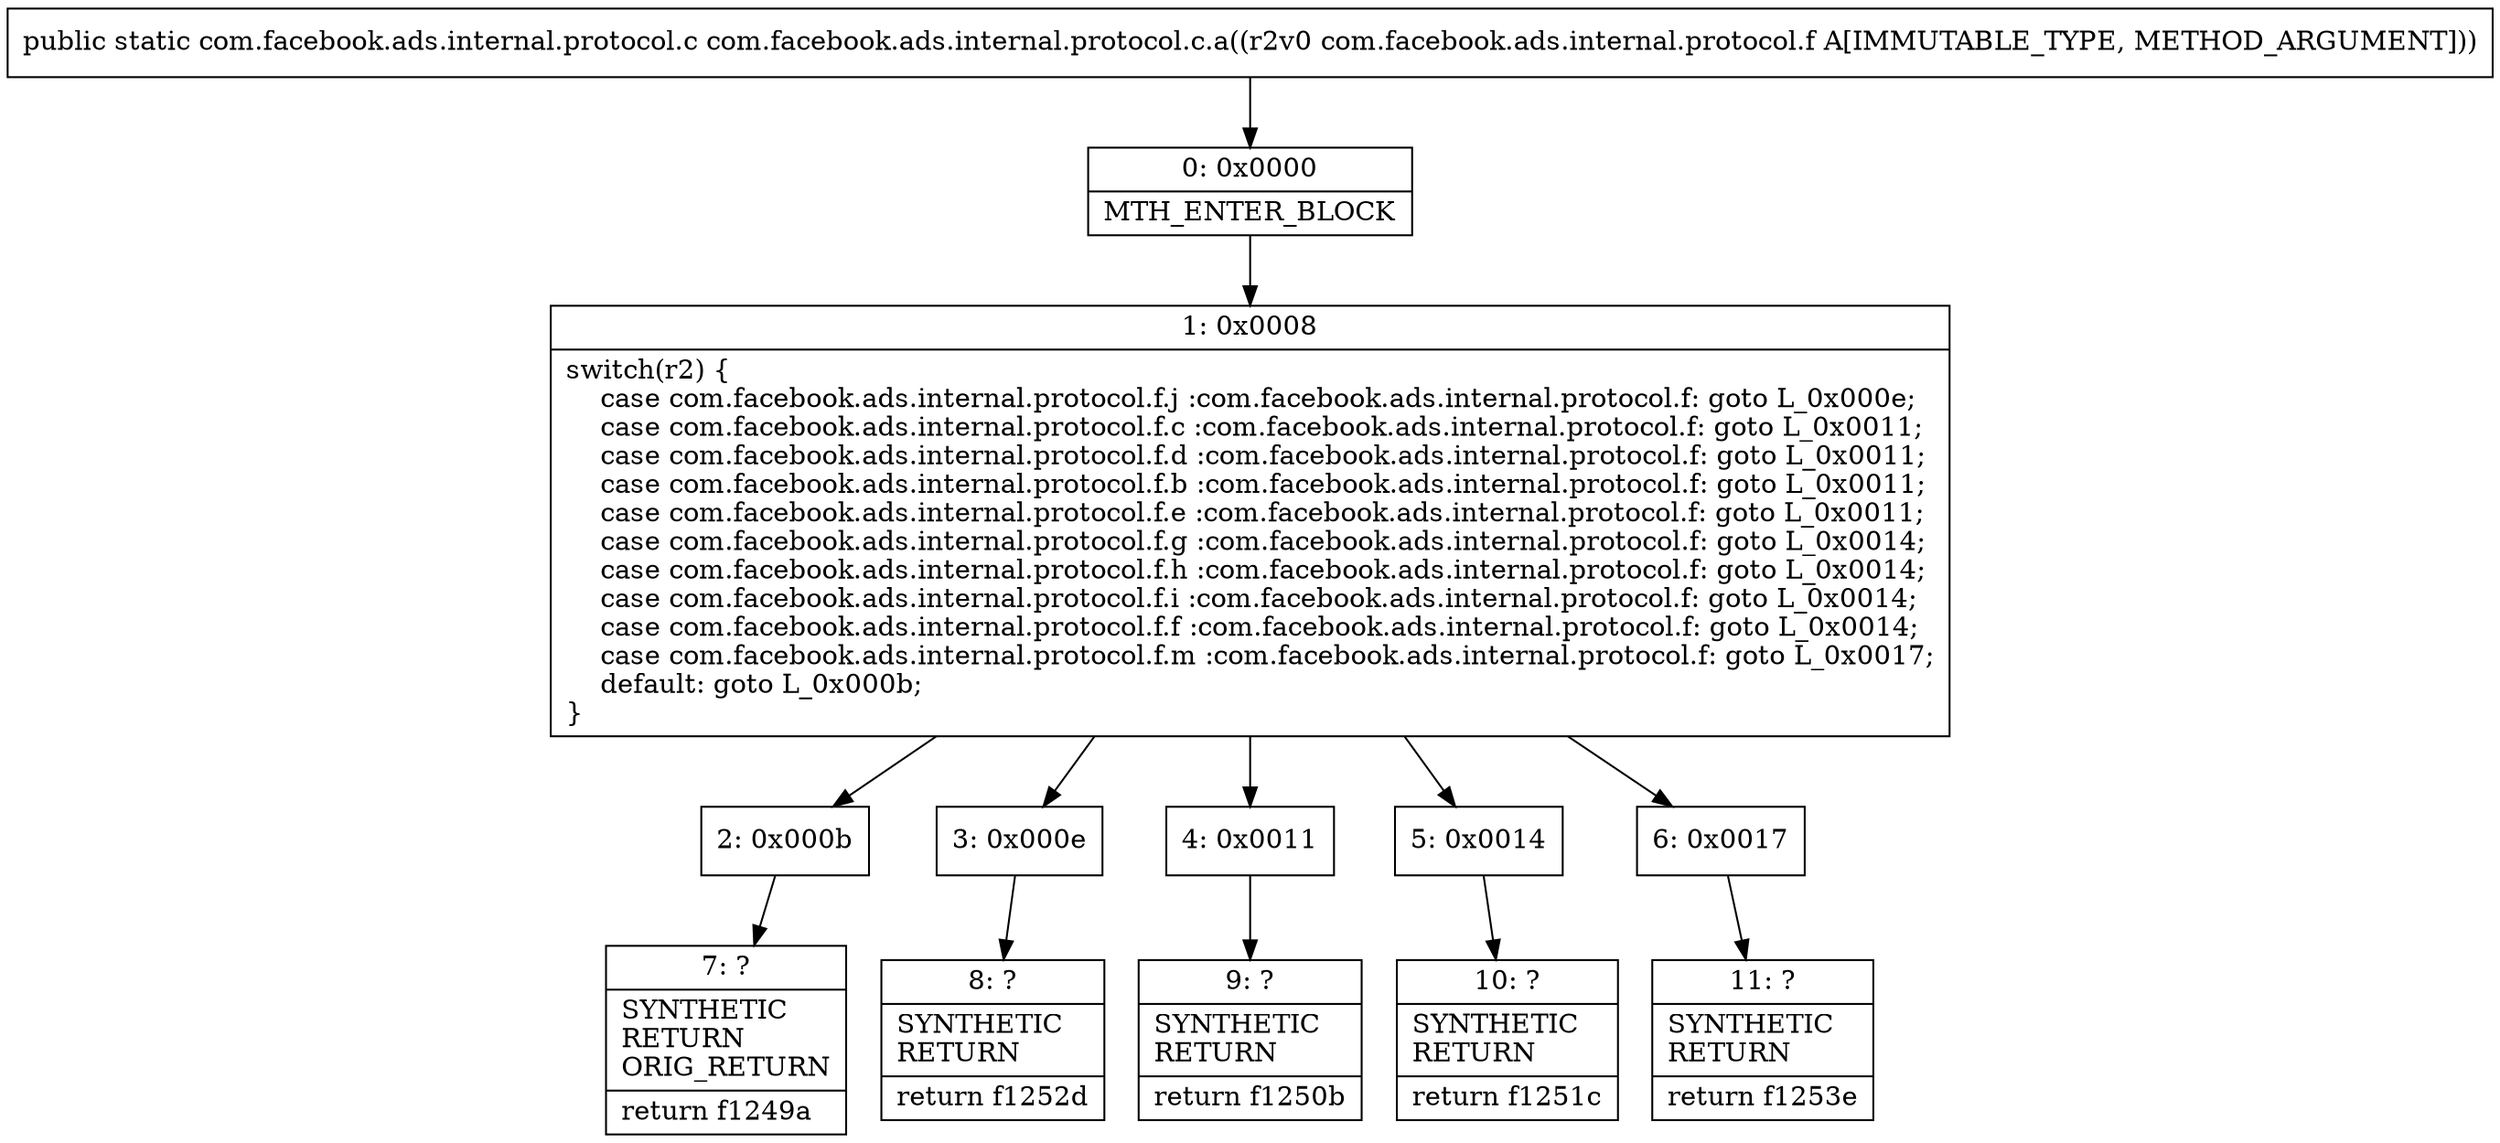 digraph "CFG forcom.facebook.ads.internal.protocol.c.a(Lcom\/facebook\/ads\/internal\/protocol\/f;)Lcom\/facebook\/ads\/internal\/protocol\/c;" {
Node_0 [shape=record,label="{0\:\ 0x0000|MTH_ENTER_BLOCK\l}"];
Node_1 [shape=record,label="{1\:\ 0x0008|switch(r2) \{\l    case com.facebook.ads.internal.protocol.f.j :com.facebook.ads.internal.protocol.f: goto L_0x000e;\l    case com.facebook.ads.internal.protocol.f.c :com.facebook.ads.internal.protocol.f: goto L_0x0011;\l    case com.facebook.ads.internal.protocol.f.d :com.facebook.ads.internal.protocol.f: goto L_0x0011;\l    case com.facebook.ads.internal.protocol.f.b :com.facebook.ads.internal.protocol.f: goto L_0x0011;\l    case com.facebook.ads.internal.protocol.f.e :com.facebook.ads.internal.protocol.f: goto L_0x0011;\l    case com.facebook.ads.internal.protocol.f.g :com.facebook.ads.internal.protocol.f: goto L_0x0014;\l    case com.facebook.ads.internal.protocol.f.h :com.facebook.ads.internal.protocol.f: goto L_0x0014;\l    case com.facebook.ads.internal.protocol.f.i :com.facebook.ads.internal.protocol.f: goto L_0x0014;\l    case com.facebook.ads.internal.protocol.f.f :com.facebook.ads.internal.protocol.f: goto L_0x0014;\l    case com.facebook.ads.internal.protocol.f.m :com.facebook.ads.internal.protocol.f: goto L_0x0017;\l    default: goto L_0x000b;\l\}\l}"];
Node_2 [shape=record,label="{2\:\ 0x000b}"];
Node_3 [shape=record,label="{3\:\ 0x000e}"];
Node_4 [shape=record,label="{4\:\ 0x0011}"];
Node_5 [shape=record,label="{5\:\ 0x0014}"];
Node_6 [shape=record,label="{6\:\ 0x0017}"];
Node_7 [shape=record,label="{7\:\ ?|SYNTHETIC\lRETURN\lORIG_RETURN\l|return f1249a\l}"];
Node_8 [shape=record,label="{8\:\ ?|SYNTHETIC\lRETURN\l|return f1252d\l}"];
Node_9 [shape=record,label="{9\:\ ?|SYNTHETIC\lRETURN\l|return f1250b\l}"];
Node_10 [shape=record,label="{10\:\ ?|SYNTHETIC\lRETURN\l|return f1251c\l}"];
Node_11 [shape=record,label="{11\:\ ?|SYNTHETIC\lRETURN\l|return f1253e\l}"];
MethodNode[shape=record,label="{public static com.facebook.ads.internal.protocol.c com.facebook.ads.internal.protocol.c.a((r2v0 com.facebook.ads.internal.protocol.f A[IMMUTABLE_TYPE, METHOD_ARGUMENT])) }"];
MethodNode -> Node_0;
Node_0 -> Node_1;
Node_1 -> Node_2;
Node_1 -> Node_3;
Node_1 -> Node_4;
Node_1 -> Node_5;
Node_1 -> Node_6;
Node_2 -> Node_7;
Node_3 -> Node_8;
Node_4 -> Node_9;
Node_5 -> Node_10;
Node_6 -> Node_11;
}

